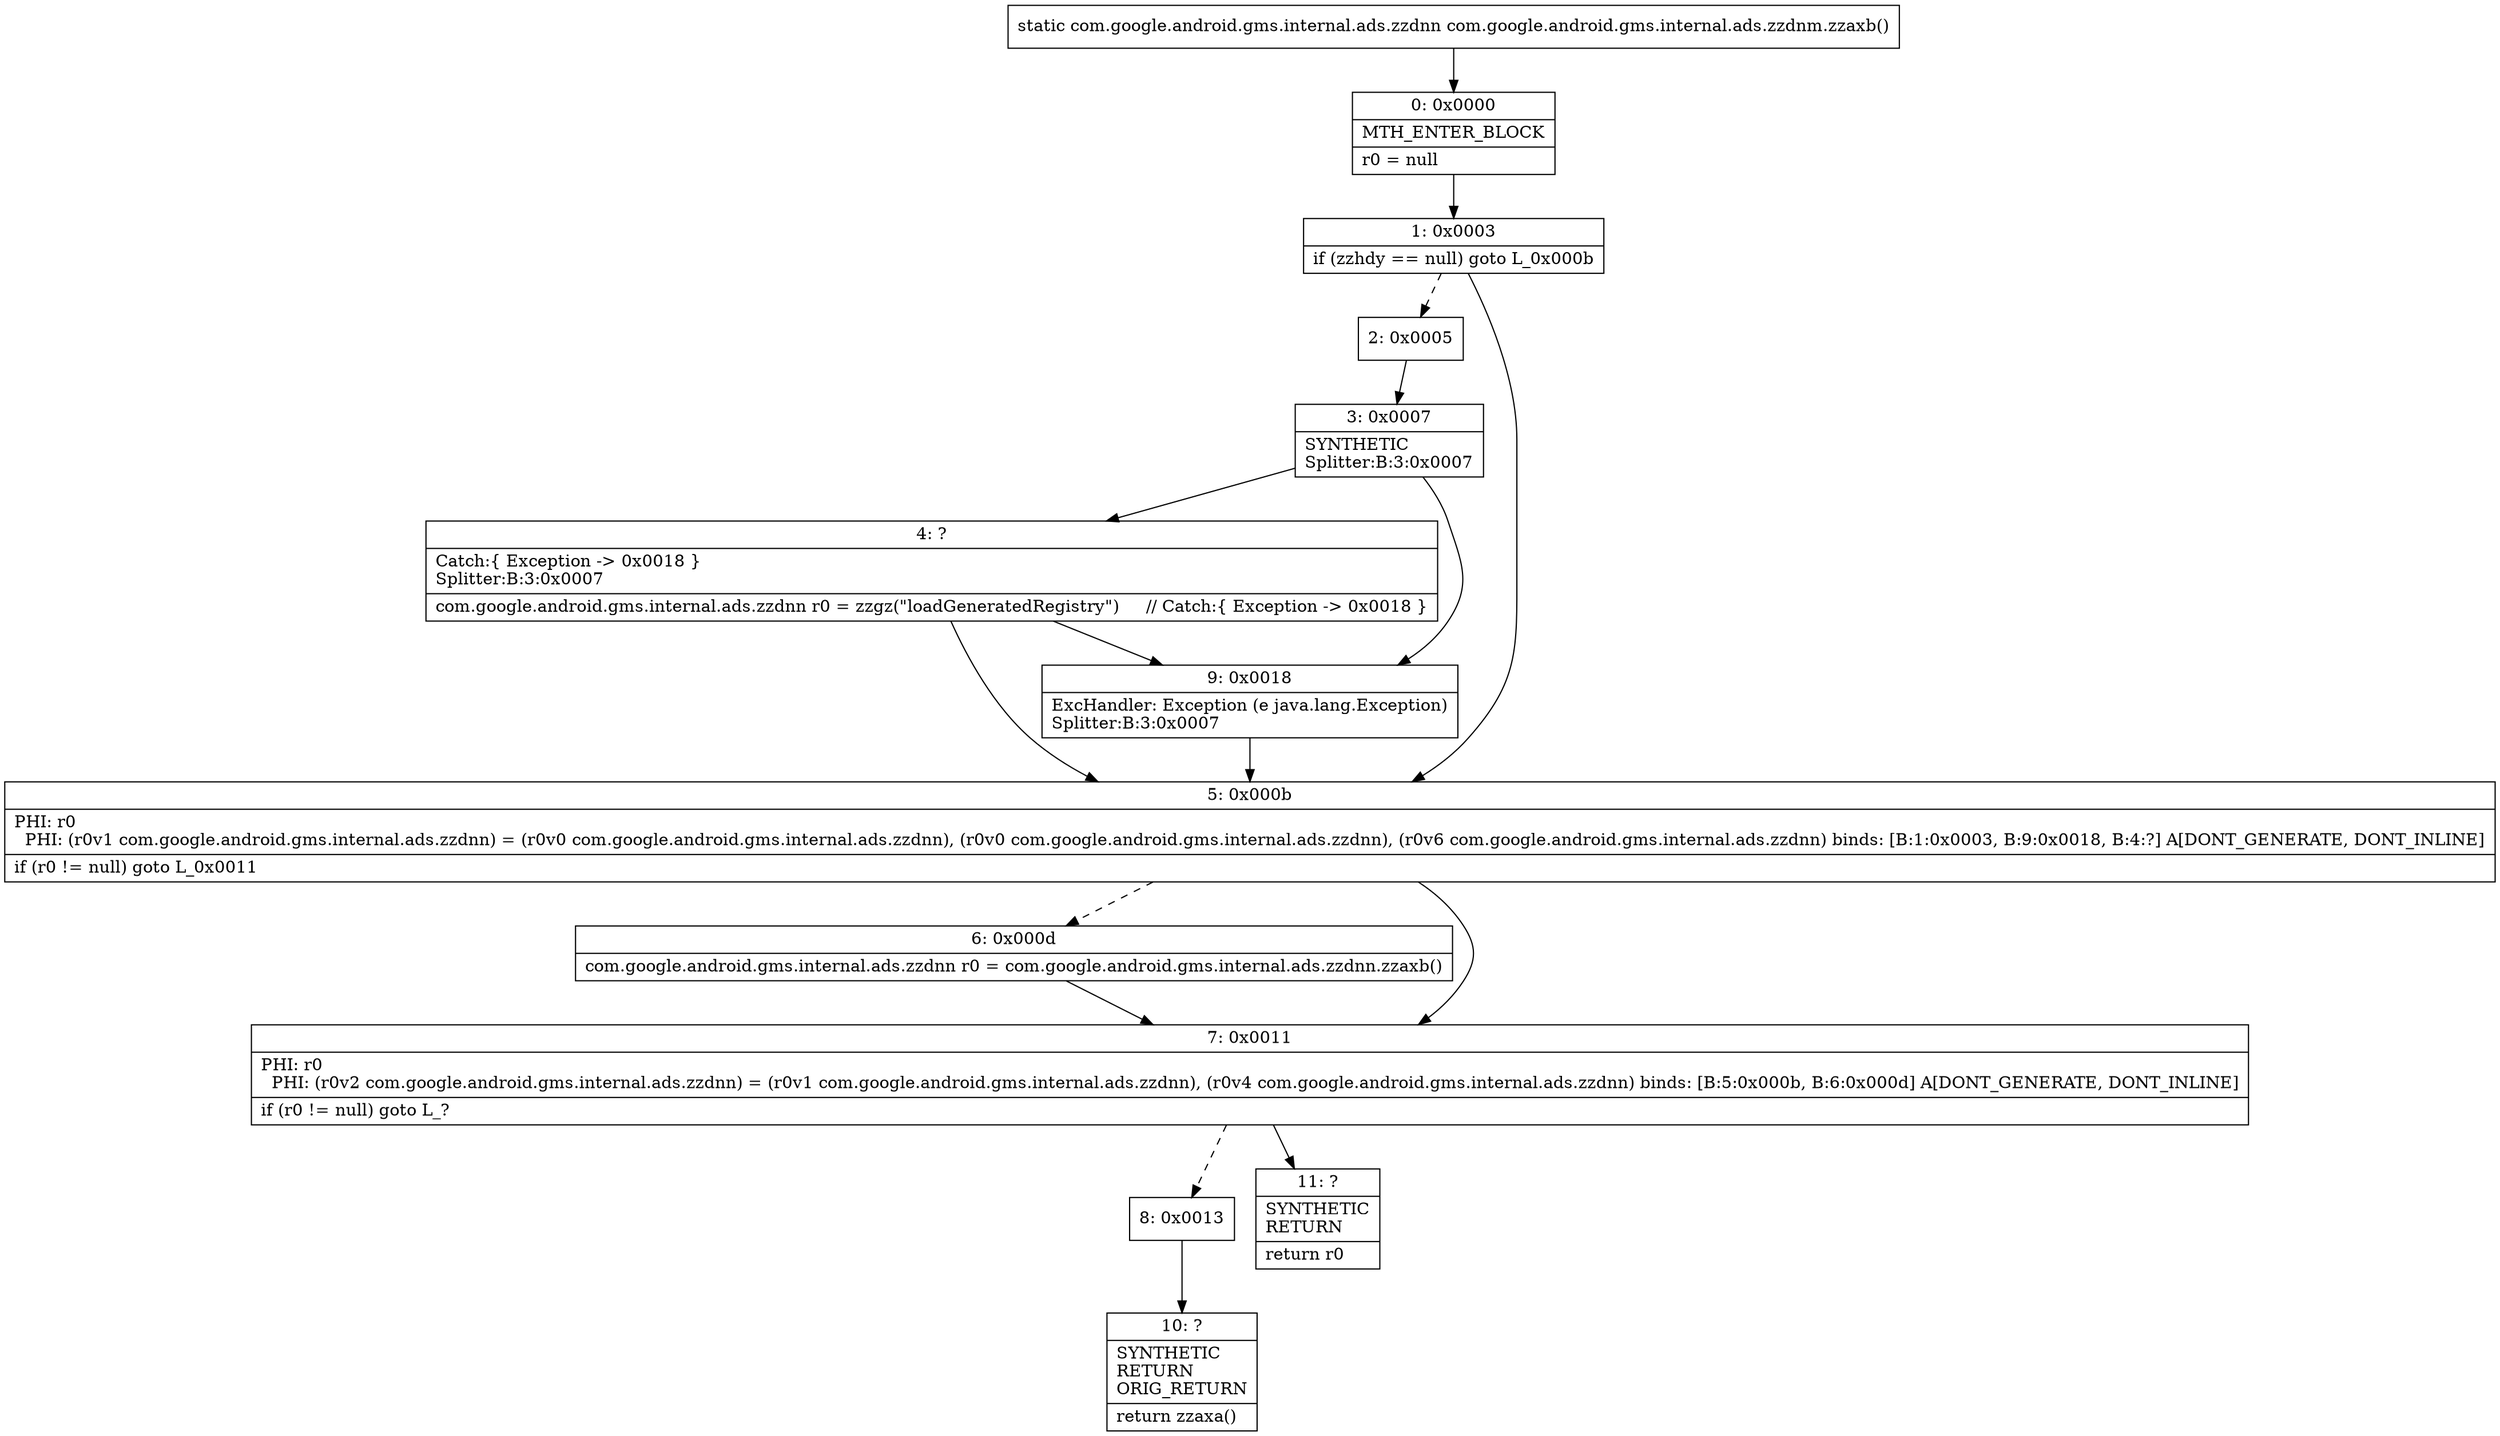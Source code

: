digraph "CFG forcom.google.android.gms.internal.ads.zzdnm.zzaxb()Lcom\/google\/android\/gms\/internal\/ads\/zzdnn;" {
Node_0 [shape=record,label="{0\:\ 0x0000|MTH_ENTER_BLOCK\l|r0 = null\l}"];
Node_1 [shape=record,label="{1\:\ 0x0003|if (zzhdy == null) goto L_0x000b\l}"];
Node_2 [shape=record,label="{2\:\ 0x0005}"];
Node_3 [shape=record,label="{3\:\ 0x0007|SYNTHETIC\lSplitter:B:3:0x0007\l}"];
Node_4 [shape=record,label="{4\:\ ?|Catch:\{ Exception \-\> 0x0018 \}\lSplitter:B:3:0x0007\l|com.google.android.gms.internal.ads.zzdnn r0 = zzgz(\"loadGeneratedRegistry\")     \/\/ Catch:\{ Exception \-\> 0x0018 \}\l}"];
Node_5 [shape=record,label="{5\:\ 0x000b|PHI: r0 \l  PHI: (r0v1 com.google.android.gms.internal.ads.zzdnn) = (r0v0 com.google.android.gms.internal.ads.zzdnn), (r0v0 com.google.android.gms.internal.ads.zzdnn), (r0v6 com.google.android.gms.internal.ads.zzdnn) binds: [B:1:0x0003, B:9:0x0018, B:4:?] A[DONT_GENERATE, DONT_INLINE]\l|if (r0 != null) goto L_0x0011\l}"];
Node_6 [shape=record,label="{6\:\ 0x000d|com.google.android.gms.internal.ads.zzdnn r0 = com.google.android.gms.internal.ads.zzdnn.zzaxb()\l}"];
Node_7 [shape=record,label="{7\:\ 0x0011|PHI: r0 \l  PHI: (r0v2 com.google.android.gms.internal.ads.zzdnn) = (r0v1 com.google.android.gms.internal.ads.zzdnn), (r0v4 com.google.android.gms.internal.ads.zzdnn) binds: [B:5:0x000b, B:6:0x000d] A[DONT_GENERATE, DONT_INLINE]\l|if (r0 != null) goto L_?\l}"];
Node_8 [shape=record,label="{8\:\ 0x0013}"];
Node_9 [shape=record,label="{9\:\ 0x0018|ExcHandler: Exception (e java.lang.Exception)\lSplitter:B:3:0x0007\l}"];
Node_10 [shape=record,label="{10\:\ ?|SYNTHETIC\lRETURN\lORIG_RETURN\l|return zzaxa()\l}"];
Node_11 [shape=record,label="{11\:\ ?|SYNTHETIC\lRETURN\l|return r0\l}"];
MethodNode[shape=record,label="{static com.google.android.gms.internal.ads.zzdnn com.google.android.gms.internal.ads.zzdnm.zzaxb() }"];
MethodNode -> Node_0;
Node_0 -> Node_1;
Node_1 -> Node_2[style=dashed];
Node_1 -> Node_5;
Node_2 -> Node_3;
Node_3 -> Node_4;
Node_3 -> Node_9;
Node_4 -> Node_9;
Node_4 -> Node_5;
Node_5 -> Node_6[style=dashed];
Node_5 -> Node_7;
Node_6 -> Node_7;
Node_7 -> Node_8[style=dashed];
Node_7 -> Node_11;
Node_8 -> Node_10;
Node_9 -> Node_5;
}

